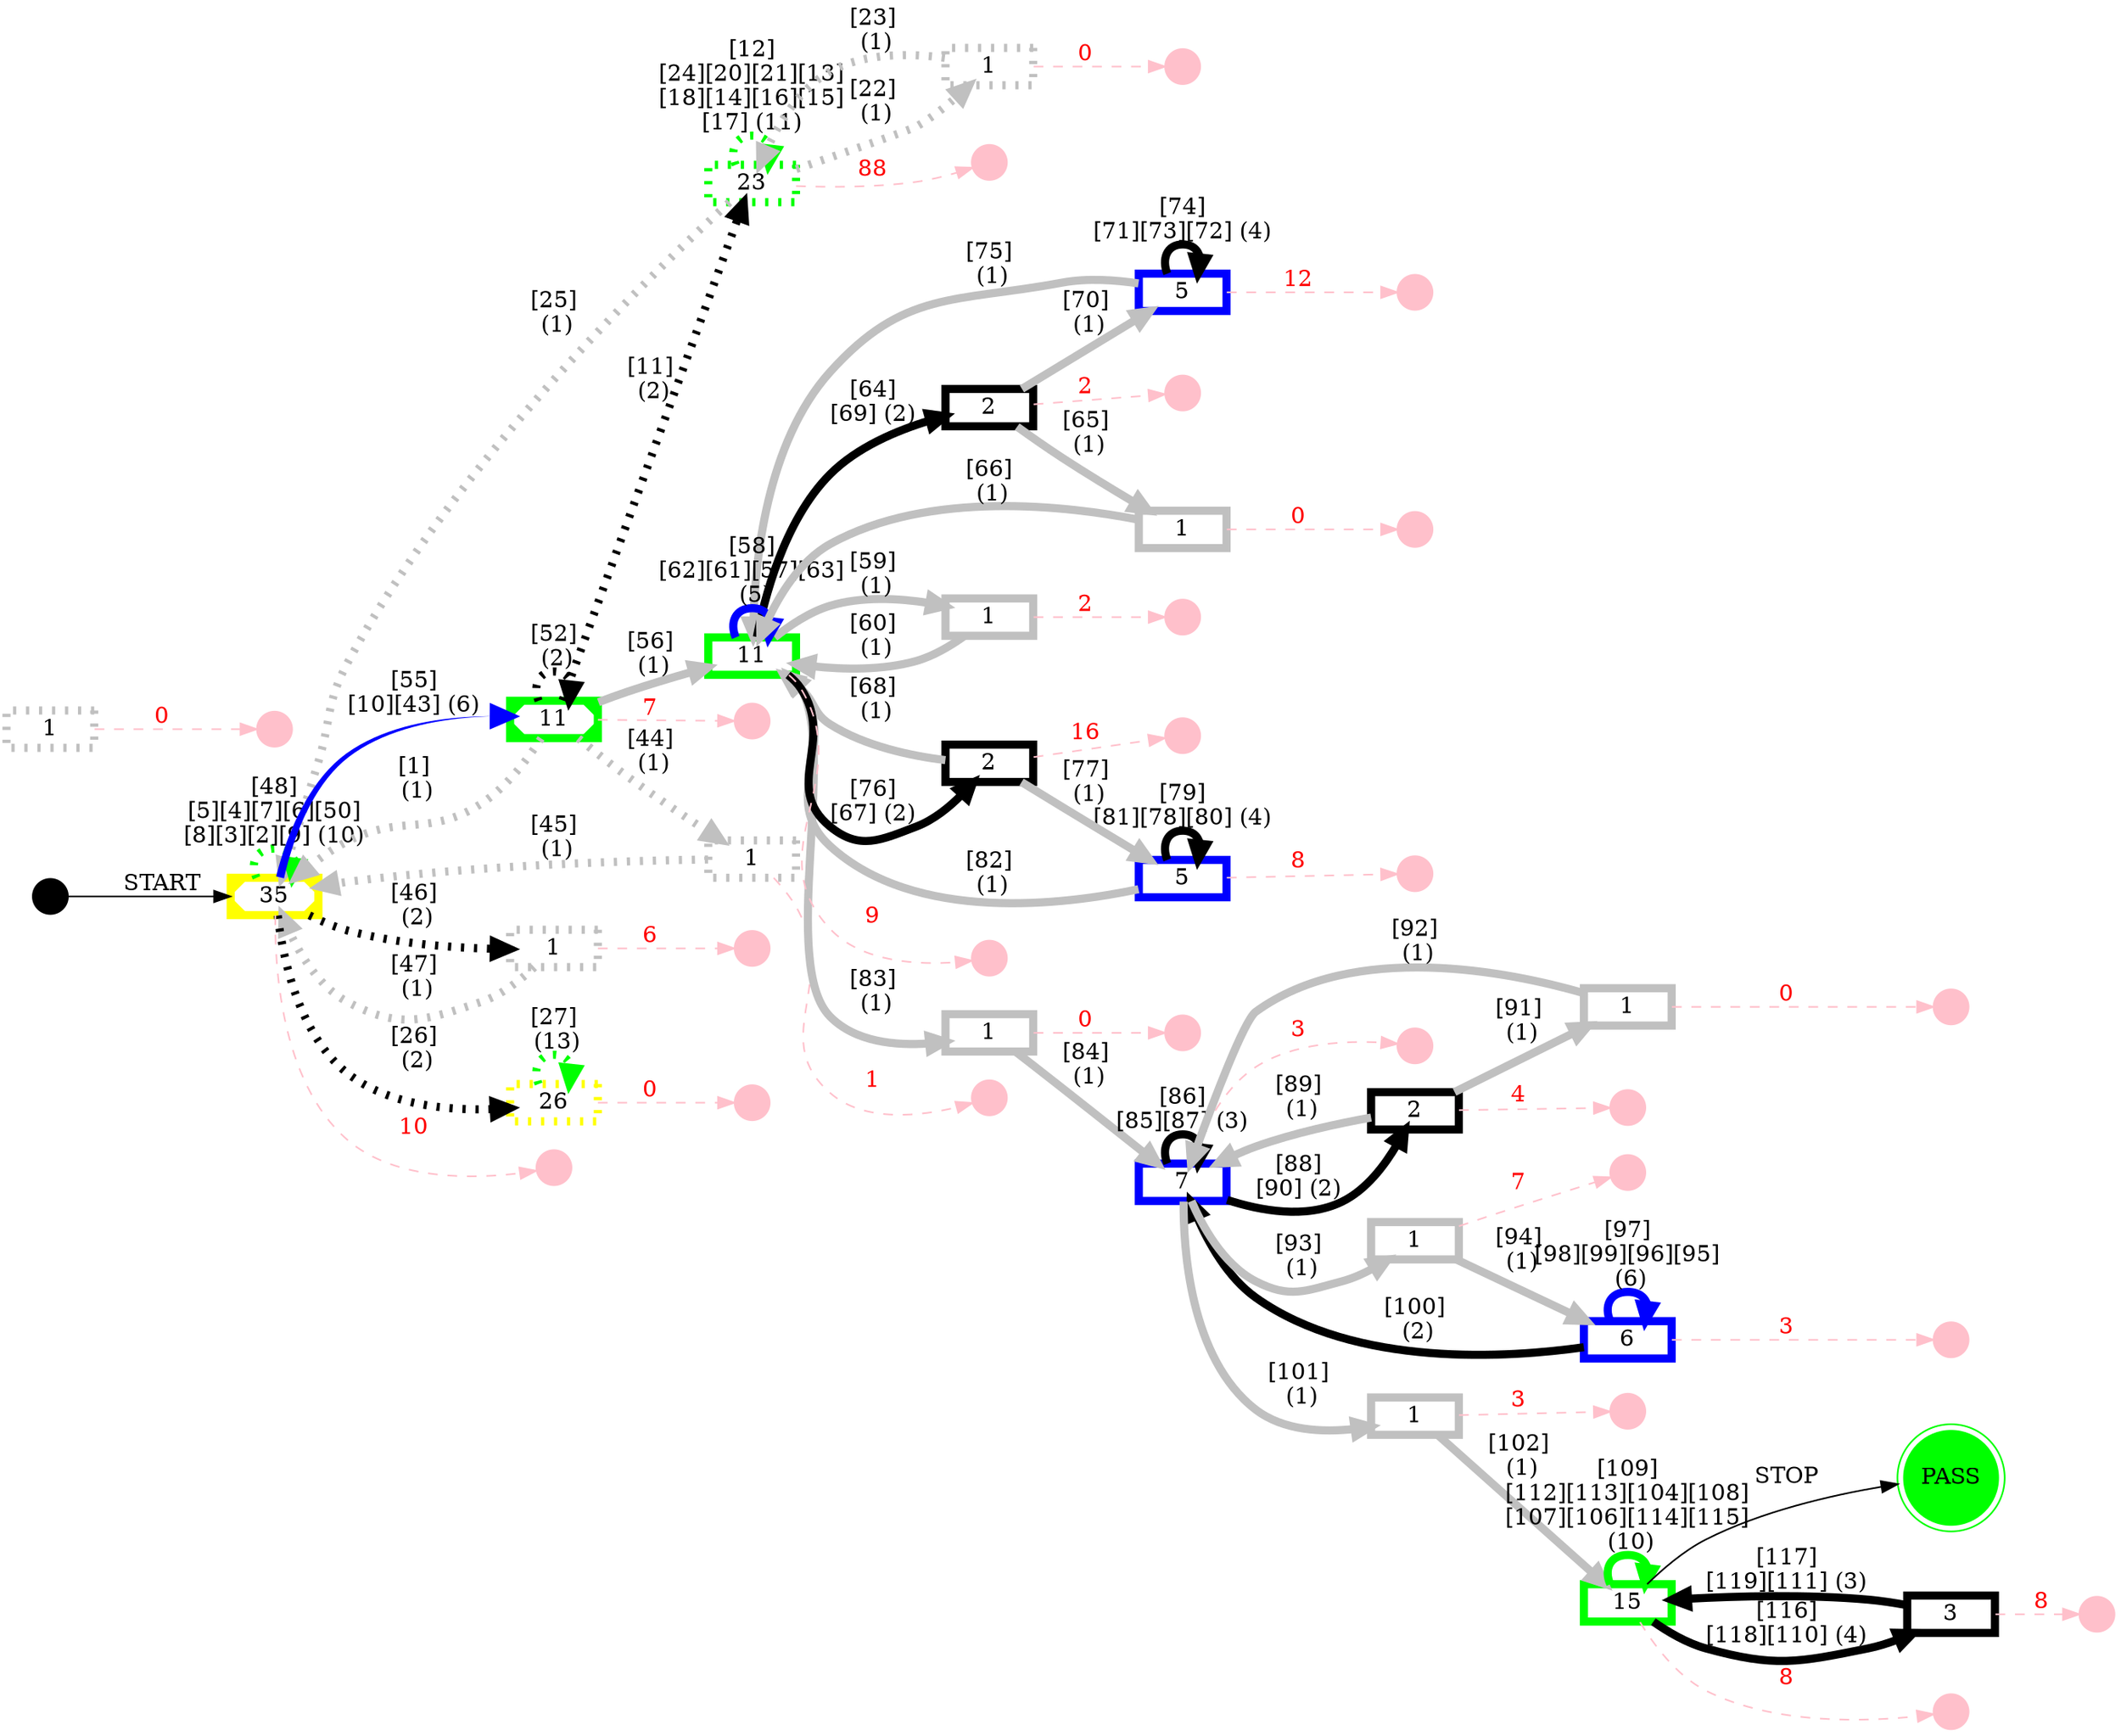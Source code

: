 digraph TESTAR {
rankdir=LR;
ENTRY [shape=point, height=0.3, style=solid, color=black];
node [fixedsize=false, shape=rect, style=solid, color=black, fontcolor=black, height=0.8];
SRctccre26e3348618199 [label="5", height=0.3, style=solid, color=blue, penwidth=5];
SR4rkqdq1c3613337755 [label="1", height=0.3, style=solid, color=grey, penwidth=5];
SRpqbmee2c11629289201 [label="1", height=0.3, style=solid, color=grey, penwidth=5];
SR1proon62a43165722393 [label="6", height=0.3, style=solid, color=blue, penwidth=5];
SRtpp9291d21108131987 [label="7", height=0.3, style=solid, color=blue, penwidth=5];
SRz4yekg58338414550 [label="23", height=0.3, style=dotted, color=green, penwidth=5];
SR1oz6mhf2423302866810 [label="1", height=0.3, style=dotted, color=grey, penwidth=5];
SR000 [label="1", height=0.3, style=dotted, color=grey, penwidth=5];
SR1k3pzxt23d1115512589 [label="1", height=0.3, style=dotted, color=grey, penwidth=5];
SR14tsk4l1752632078229 [label="26", height=0.3, style=dotted, color=yellow, penwidth=5];
SR19ksodq271734213595 [label="1", height=0.3, style=solid, color=grey, penwidth=5];
SR19de3he23b1333424495 [label="2", height=0.3, style=solid, color=black, penwidth=5];
SR1swggzf5f63221558736 [label="3", height=0.3, style=solid, color=black, penwidth=5];
SR1no0ksx41e2623200056 [label="5", height=0.3, style=solid, color=blue, penwidth=5];
SR144zc2i28b2864377794 [label="2", height=0.3, style=solid, color=black, penwidth=5];
SR1nd9x6414e2307877123 [label="35", height=0.3, style=diagonals, color=yellow, penwidth=5];
SR1pdx4n65f6934260831 [label="1", height=0.3, style=dotted, color=grey, penwidth=5];
SR1y3wwqw20d1235104920 [label="2", height=0.3, style=solid, color=black, penwidth=5];
SRkd1vuk1d72078707989 [label="1", height=0.3, style=solid, color=grey, penwidth=5];
SR1gydz1119c2959523811 [label="11", height=0.3, style=solid, color=green, penwidth=5];
SRit234j1891698045338 [label="11", height=0.3, style=diagonals, color=green, penwidth=5];
SR13y5cq625a659597692 [label="1", height=0.3, style=solid, color=grey, penwidth=5];
SR1t5yjcp4543204213750 [label="15", height=0.3, style=solid, color=green, penwidth=5];
SR4mzb462244275828291 [label="1", height=0.3, style=solid, color=grey, penwidth=5];
PASS [fixedsize=false, shape=doublecircle, style=filled, color=green, fontcolor=black, height=0.8];
node [fixedsize=false, shape=point, style=solid, color=pink, fontcolor=pink, height=0.3];
SRctccre26e3348618199 -> uSRctccre26e3348618199 [color=pink, fontcolor=red, label="8", style=dashed];
SR4rkqdq1c3613337755 -> uSR4rkqdq1c3613337755 [color=pink, fontcolor=red, label="0", style=dashed];
SRpqbmee2c11629289201 -> uSRpqbmee2c11629289201 [color=pink, fontcolor=red, label="7", style=dashed];
SR1proon62a43165722393 -> uSR1proon62a43165722393 [color=pink, fontcolor=red, label="3", style=dashed];
SRtpp9291d21108131987 -> uSRtpp9291d21108131987 [color=pink, fontcolor=red, label="3", style=dashed];
SRz4yekg58338414550 -> uSRz4yekg58338414550 [color=pink, fontcolor=red, label="88", style=dashed];
SR1oz6mhf2423302866810 -> uSR1oz6mhf2423302866810 [color=pink, fontcolor=red, label="1", style=dashed];
SR000 -> uSR000 [color=pink, fontcolor=red, label="0", style=dashed];
SR1k3pzxt23d1115512589 -> uSR1k3pzxt23d1115512589 [color=pink, fontcolor=red, label="6", style=dashed];
SR14tsk4l1752632078229 -> uSR14tsk4l1752632078229 [color=pink, fontcolor=red, label="0", style=dashed];
SR19ksodq271734213595 -> uSR19ksodq271734213595 [color=pink, fontcolor=red, label="3", style=dashed];
SR19de3he23b1333424495 -> uSR19de3he23b1333424495 [color=pink, fontcolor=red, label="2", style=dashed];
SR1swggzf5f63221558736 -> uSR1swggzf5f63221558736 [color=pink, fontcolor=red, label="8", style=dashed];
SR1no0ksx41e2623200056 -> uSR1no0ksx41e2623200056 [color=pink, fontcolor=red, label="12", style=dashed];
SR144zc2i28b2864377794 -> uSR144zc2i28b2864377794 [color=pink, fontcolor=red, label="16", style=dashed];
SR1nd9x6414e2307877123 -> uSR1nd9x6414e2307877123 [color=pink, fontcolor=red, label="10", style=dashed];
SR1pdx4n65f6934260831 -> uSR1pdx4n65f6934260831 [color=pink, fontcolor=red, label="0", style=dashed];
SR1y3wwqw20d1235104920 -> uSR1y3wwqw20d1235104920 [color=pink, fontcolor=red, label="4", style=dashed];
SRkd1vuk1d72078707989 -> uSRkd1vuk1d72078707989 [color=pink, fontcolor=red, label="2", style=dashed];
SR1gydz1119c2959523811 -> uSR1gydz1119c2959523811 [color=pink, fontcolor=red, label="9", style=dashed];
SRit234j1891698045338 -> uSRit234j1891698045338 [color=pink, fontcolor=red, label="7", style=dashed];
SR13y5cq625a659597692 -> uSR13y5cq625a659597692 [color=pink, fontcolor=red, label="0", style=dashed];
SR1t5yjcp4543204213750 -> uSR1t5yjcp4543204213750 [color=pink, fontcolor=red, label="8", style=dashed];
SR4mzb462244275828291 -> uSR4mzb462244275828291 [color=pink, fontcolor=red, label="0", style=dashed];
node [fixedsize=false, shape=rect, style=solid, color=black, fontcolor=black, height=0.8];
SRctccre26e3348618199 -> SRctccre26e3348618199 [color=black, label="[79]
[81][78][80] (4)", style=solid, penwidth=5];
SR144zc2i28b2864377794 -> SRctccre26e3348618199 [color=grey, label="[77]
 (1)", style=solid, penwidth=5];
SR1gydz1119c2959523811 -> SR4rkqdq1c3613337755 [color=grey, label="[83]
 (1)", style=solid, penwidth=5];
SRtpp9291d21108131987 -> SRpqbmee2c11629289201 [color=grey, label="[93]
 (1)", style=solid, penwidth=5];
SRpqbmee2c11629289201 -> SR1proon62a43165722393 [color=grey, label="[94]
 (1)", style=solid, penwidth=5];
SR1proon62a43165722393 -> SR1proon62a43165722393 [color=blue, label="[97]
[98][99][96][95]
 (6)", style=solid, penwidth=5];
SR4rkqdq1c3613337755 -> SRtpp9291d21108131987 [color=grey, label="[84]
 (1)", style=solid, penwidth=5];
SR1proon62a43165722393 -> SRtpp9291d21108131987 [color=black, label="[100]
 (2)", style=solid, penwidth=5];
SRtpp9291d21108131987 -> SRtpp9291d21108131987 [color=black, label="[86]
[85][87] (3)", style=solid, penwidth=5];
SR1y3wwqw20d1235104920 -> SRtpp9291d21108131987 [color=grey, label="[89]
 (1)", style=solid, penwidth=5];
SR13y5cq625a659597692 -> SRtpp9291d21108131987 [color=grey, label="[92]
 (1)", style=solid, penwidth=5];
SRz4yekg58338414550 -> SRz4yekg58338414550 [color=green, label="[12]
[24][20][21][13]
[18][14][16][15]
[17] (11)", style=dotted, penwidth=5];
SR1pdx4n65f6934260831 -> SRz4yekg58338414550 [color=grey, label="[23]
 (1)", style=dotted, penwidth=5];
SRit234j1891698045338 -> SRz4yekg58338414550 [color=black, label="[11]
 (2)", style=dotted, penwidth=5];
SRit234j1891698045338 -> SR1oz6mhf2423302866810 [color=grey, label="[44]
 (1)", style=dotted, penwidth=5];
SR1nd9x6414e2307877123 -> SR1k3pzxt23d1115512589 [color=black, label="[46]
 (2)", style=dotted, penwidth=5];
SR14tsk4l1752632078229 -> SR14tsk4l1752632078229 [color=green, label="[27]
 (13)", style=dotted, penwidth=5];
SR1nd9x6414e2307877123 -> SR14tsk4l1752632078229 [color=black, label="[26]
 (2)", style=dotted, penwidth=5];
SRtpp9291d21108131987 -> SR19ksodq271734213595 [color=grey, label="[101]
 (1)", style=solid, penwidth=5];
SR1gydz1119c2959523811 -> SR19de3he23b1333424495 [color=black, label="[64]
[69] (2)", style=solid, penwidth=5];
SR1t5yjcp4543204213750 -> SR1swggzf5f63221558736 [color=black, label="[116]
[118][110] (4)", style=solid, penwidth=5];
SR19de3he23b1333424495 -> SR1no0ksx41e2623200056 [color=grey, label="[70]
 (1)", style=solid, penwidth=5];
SR1no0ksx41e2623200056 -> SR1no0ksx41e2623200056 [color=black, label="[74]
[71][73][72] (4)", style=solid, penwidth=5];
SR1gydz1119c2959523811 -> SR144zc2i28b2864377794 [color=black, label="[76]
[67] (2)", style=solid, penwidth=5];
SRz4yekg58338414550 -> SR1nd9x6414e2307877123 [color=grey, label="[25]
 (1)", style=dotted, penwidth=5];
SR1oz6mhf2423302866810 -> SR1nd9x6414e2307877123 [color=grey, label="[45]
 (1)", style=dotted, penwidth=5];
SR1k3pzxt23d1115512589 -> SR1nd9x6414e2307877123 [color=grey, label="[47]
 (1)", style=dotted, penwidth=5];
SR1nd9x6414e2307877123 -> SR1nd9x6414e2307877123 [color=green, label="[48]
[5][4][7][6][50]
[8][3][2][9] (10)", style=dotted, penwidth=5];
SRit234j1891698045338 -> SR1nd9x6414e2307877123 [color=grey, label="[1]
 (1)", style=dotted, penwidth=5];
SRz4yekg58338414550 -> SR1pdx4n65f6934260831 [color=grey, label="[22]
 (1)", style=dotted, penwidth=5];
SRtpp9291d21108131987 -> SR1y3wwqw20d1235104920 [color=black, label="[88]
[90] (2)", style=solid, penwidth=5];
SR1gydz1119c2959523811 -> SRkd1vuk1d72078707989 [color=grey, label="[59]
 (1)", style=solid, penwidth=5];
SRctccre26e3348618199 -> SR1gydz1119c2959523811 [color=grey, label="[82]
 (1)", style=solid, penwidth=5];
SR1no0ksx41e2623200056 -> SR1gydz1119c2959523811 [color=grey, label="[75]
 (1)", style=solid, penwidth=5];
SR144zc2i28b2864377794 -> SR1gydz1119c2959523811 [color=grey, label="[68]
 (1)", style=solid, penwidth=5];
SRkd1vuk1d72078707989 -> SR1gydz1119c2959523811 [color=grey, label="[60]
 (1)", style=solid, penwidth=5];
SR1gydz1119c2959523811 -> SR1gydz1119c2959523811 [color=blue, label="[58]
[62][61][57][63]
 (5)", style=solid, penwidth=5];
SRit234j1891698045338 -> SR1gydz1119c2959523811 [color=grey, label="[56]
 (1)", style=solid, penwidth=5];
SR4mzb462244275828291 -> SR1gydz1119c2959523811 [color=grey, label="[66]
 (1)", style=solid, penwidth=5];
SR1nd9x6414e2307877123 -> SRit234j1891698045338 [color=blue, label="[55]
[10][43] (6)", style=tapered, penwidth=3, arrowtail=none, penwidth=5];
SRit234j1891698045338 -> SRit234j1891698045338 [color=black, label="[52]
 (2)", style=dotted, penwidth=5];
SR1y3wwqw20d1235104920 -> SR13y5cq625a659597692 [color=grey, label="[91]
 (1)", style=solid, penwidth=5];
SR19ksodq271734213595 -> SR1t5yjcp4543204213750 [color=grey, label="[102]
 (1)", style=solid, penwidth=5];
SR1swggzf5f63221558736 -> SR1t5yjcp4543204213750 [color=black, label="[117]
[119][111] (3)", style=solid, penwidth=5];
SR1t5yjcp4543204213750 -> SR1t5yjcp4543204213750 [color=green, label="[109]
[112][113][104][108]
[107][106][114][115]
 (10)", style=solid, penwidth=5];
SR19de3he23b1333424495 -> SR4mzb462244275828291 [color=grey, label="[65]
 (1)", style=solid, penwidth=5];
ENTRY -> SR1nd9x6414e2307877123 [color=black, label="START", style=solid];
SR1t5yjcp4543204213750 -> PASS [color=black, label="STOP", style=solid];
}

